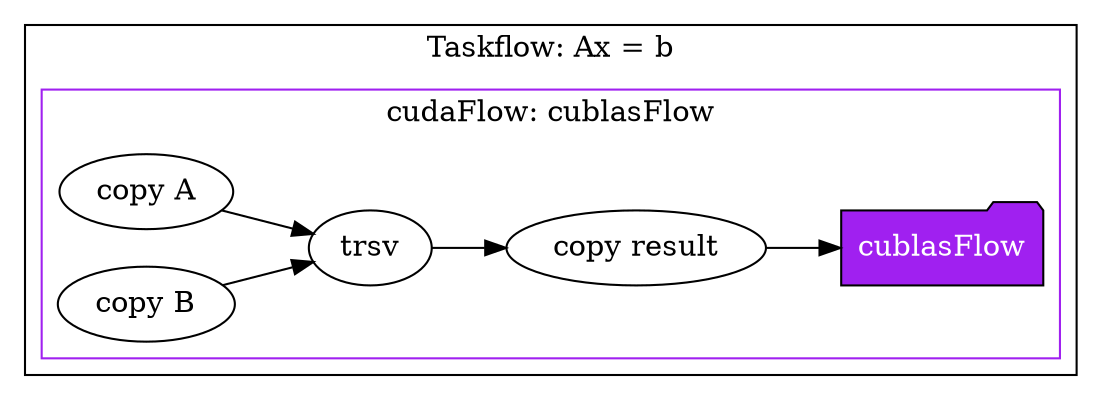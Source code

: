 digraph Taskflow {
rankdir="LR";
subgraph cluster_p0x7ffea58711b0 {
label="Taskflow: Ax = b";
p0x18c01a0[label="cublasFlow"  style="filled" color="black" fillcolor="purple" fontcolor="white" shape="folder"];
subgraph cluster_p0x18c01a0 {
label="cudaFlow: cublasFlow";
color="purple"
p0x7f7e06617130[label="copy A"];
p0x7f7e06617130 -> p0x7f7e066172d0;
p0x7f7e06617200[label="copy B"];
p0x7f7e06617200 -> p0x7f7e066172d0;
p0x7f7e066172d0[label="trsv"];
p0x7f7e066172d0 -> p0x7f7e066173d0;
p0x7f7e066173d0[label="copy result"];
p0x7f7e066173d0 -> p0x18c01a0;
}
}
}
